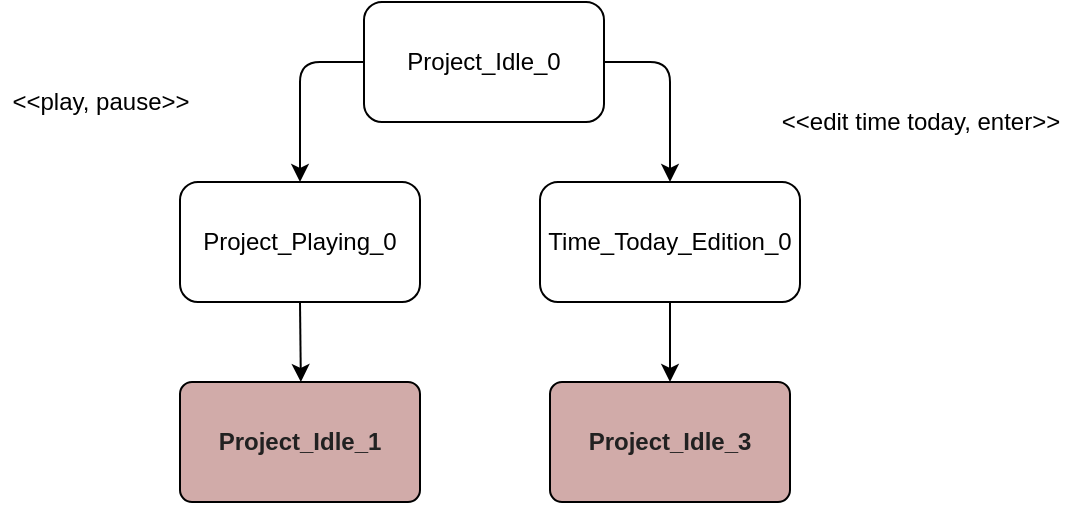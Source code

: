 <mxfile>
    <diagram id="hUVOVU6jRG6KGF_iUACn" name="Page-1">
        <mxGraphModel dx="1852" dy="1698" grid="1" gridSize="10" guides="1" tooltips="1" connect="1" arrows="1" fold="1" page="1" pageScale="1" pageWidth="850" pageHeight="1100" math="0" shadow="0">
            <root>
                <mxCell id="0"/>
                <mxCell id="1" parent="0"/>
                <mxCell id="88" style="edgeStyle=none;html=1;exitX=0;exitY=0.5;exitDx=0;exitDy=0;entryX=0.5;entryY=0;entryDx=0;entryDy=0;" parent="1" source="84" target="85" edge="1">
                    <mxGeometry relative="1" as="geometry">
                        <Array as="points">
                            <mxPoint x="-560" y="-430"/>
                        </Array>
                    </mxGeometry>
                </mxCell>
                <mxCell id="89" style="edgeStyle=none;html=1;exitX=1;exitY=0.5;exitDx=0;exitDy=0;entryX=0.5;entryY=0;entryDx=0;entryDy=0;" parent="1" source="84" target="86" edge="1">
                    <mxGeometry relative="1" as="geometry">
                        <Array as="points">
                            <mxPoint x="-375" y="-430"/>
                        </Array>
                    </mxGeometry>
                </mxCell>
                <mxCell id="84" value="Project_Idle_0" style="rounded=1;whiteSpace=wrap;html=1;" parent="1" vertex="1">
                    <mxGeometry x="-528" y="-460" width="120" height="60" as="geometry"/>
                </mxCell>
                <mxCell id="113" style="edgeStyle=none;html=1;exitX=0.5;exitY=1;exitDx=0;exitDy=0;" parent="1" source="85" edge="1">
                    <mxGeometry relative="1" as="geometry">
                        <mxPoint x="-559.571" y="-270" as="targetPoint"/>
                    </mxGeometry>
                </mxCell>
                <mxCell id="85" value="Project_Playing_0" style="rounded=1;whiteSpace=wrap;html=1;" parent="1" vertex="1">
                    <mxGeometry x="-620" y="-370" width="120" height="60" as="geometry"/>
                </mxCell>
                <mxCell id="116" style="edgeStyle=none;html=1;exitX=0.5;exitY=1;exitDx=0;exitDy=0;entryX=0.5;entryY=0;entryDx=0;entryDy=0;" parent="1" source="86" target="118" edge="1">
                    <mxGeometry relative="1" as="geometry">
                        <mxPoint x="-363.25" y="-270" as="targetPoint"/>
                    </mxGeometry>
                </mxCell>
                <mxCell id="86" value="Time_Today_Edition_0" style="rounded=1;whiteSpace=wrap;html=1;" parent="1" vertex="1">
                    <mxGeometry x="-440" y="-370" width="130" height="60" as="geometry"/>
                </mxCell>
                <mxCell id="117" value="&lt;b&gt;&lt;font&gt;Project_Idle_1&lt;/font&gt;&lt;/b&gt;" style="rounded=1;whiteSpace=wrap;html=1;arcSize=10;fillColor=#D1ABA9;fontColor=#212121;" vertex="1" parent="1">
                    <mxGeometry x="-620" y="-270" width="120" height="60" as="geometry"/>
                </mxCell>
                <mxCell id="118" value="&lt;b&gt;&lt;font&gt;Project_Idle_3&lt;/font&gt;&lt;/b&gt;" style="rounded=1;whiteSpace=wrap;html=1;arcSize=10;fillColor=#D1ABA9;fontColor=#212121;" vertex="1" parent="1">
                    <mxGeometry x="-435" y="-270" width="120" height="60" as="geometry"/>
                </mxCell>
                <mxCell id="119" value="&amp;lt;&amp;lt;play, pause&amp;gt;&amp;gt;" style="text;html=1;align=center;verticalAlign=middle;resizable=0;points=[];autosize=1;strokeColor=none;fillColor=none;" vertex="1" parent="1">
                    <mxGeometry x="-710" y="-420" width="100" height="20" as="geometry"/>
                </mxCell>
                <mxCell id="120" value="&amp;lt;&amp;lt;edit time today, enter&amp;gt;&amp;gt;" style="text;html=1;align=center;verticalAlign=middle;resizable=0;points=[];autosize=1;strokeColor=none;fillColor=none;" vertex="1" parent="1">
                    <mxGeometry x="-325" y="-410" width="150" height="20" as="geometry"/>
                </mxCell>
            </root>
        </mxGraphModel>
    </diagram>
</mxfile>